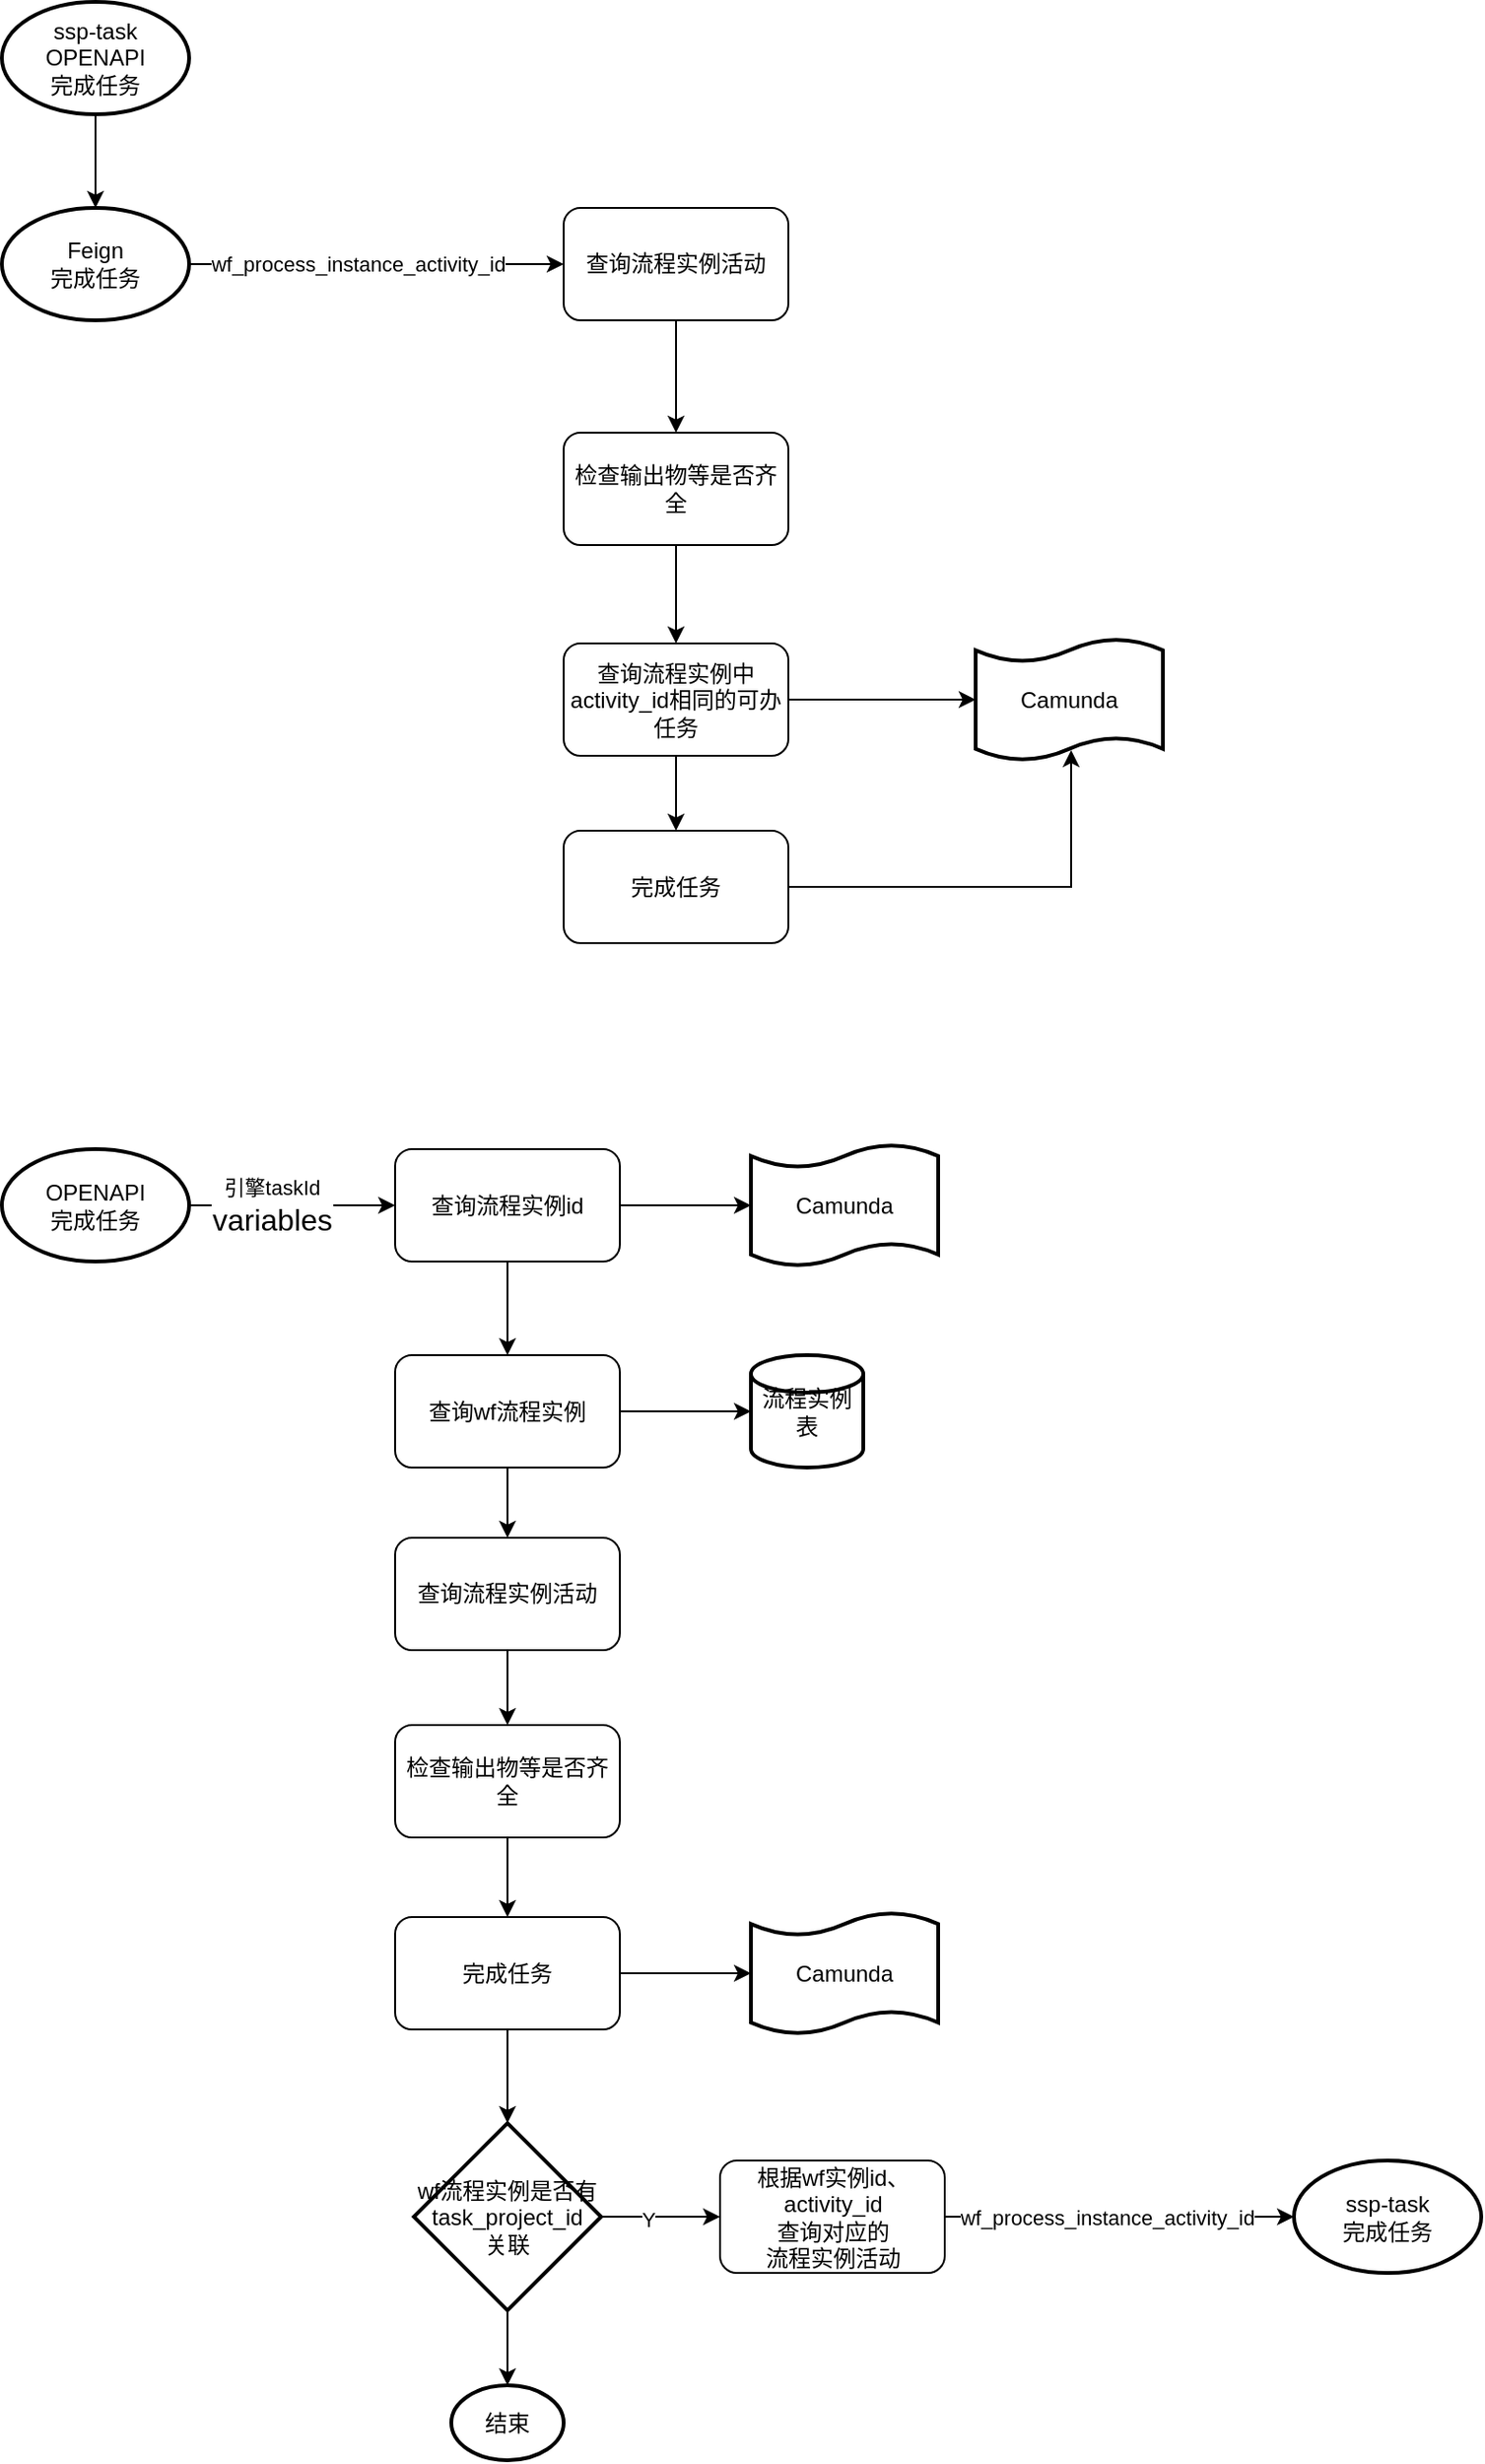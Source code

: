 <mxfile version="24.4.4" type="github">
  <diagram name="第 1 页" id="l7ETgdYbAlDT3ln601Ar">
    <mxGraphModel dx="1434" dy="780" grid="1" gridSize="10" guides="1" tooltips="1" connect="1" arrows="1" fold="1" page="1" pageScale="1" pageWidth="827" pageHeight="1169" math="0" shadow="0">
      <root>
        <mxCell id="0" />
        <mxCell id="1" parent="0" />
        <mxCell id="t9WRf_JGf9PgAsEPYMsC-3" style="edgeStyle=orthogonalEdgeStyle;rounded=0;orthogonalLoop=1;jettySize=auto;html=1;entryX=0;entryY=0.5;entryDx=0;entryDy=0;" parent="1" source="i6D_zPiAmZ7pMk7o-Lk9-64" target="t9WRf_JGf9PgAsEPYMsC-2" edge="1">
          <mxGeometry relative="1" as="geometry" />
        </mxCell>
        <mxCell id="t9WRf_JGf9PgAsEPYMsC-4" value="引擎taskId&lt;div&gt;&lt;span style=&quot;font-size:12.0pt;font-family:&lt;br/&gt;&amp;quot;Arial&amp;quot;,sans-serif;mso-fareast-font-family:宋体;mso-bidi-font-family:&amp;quot;Times New Roman&amp;quot;;&lt;br/&gt;mso-font-kerning:0pt;mso-ansi-language:EN-US;mso-fareast-language:ZH-CN;&lt;br/&gt;mso-bidi-language:AR-SA&quot; lang=&quot;EN-US&quot;&gt;variables&lt;/span&gt;&lt;br&gt;&lt;/div&gt;" style="edgeLabel;html=1;align=center;verticalAlign=middle;resizable=0;points=[];" parent="t9WRf_JGf9PgAsEPYMsC-3" vertex="1" connectable="0">
          <mxGeometry x="-0.2" relative="1" as="geometry">
            <mxPoint as="offset" />
          </mxGeometry>
        </mxCell>
        <mxCell id="i6D_zPiAmZ7pMk7o-Lk9-64" value="OPENAPI&lt;div&gt;完成任务&lt;/div&gt;" style="strokeWidth=2;html=1;shape=mxgraph.flowchart.start_1;whiteSpace=wrap;" parent="1" vertex="1">
          <mxGeometry x="30" y="642.5" width="100" height="60" as="geometry" />
        </mxCell>
        <mxCell id="t9WRf_JGf9PgAsEPYMsC-31" style="edgeStyle=orthogonalEdgeStyle;rounded=0;orthogonalLoop=1;jettySize=auto;html=1;" parent="1" source="t9WRf_JGf9PgAsEPYMsC-1" target="t9WRf_JGf9PgAsEPYMsC-30" edge="1">
          <mxGeometry relative="1" as="geometry" />
        </mxCell>
        <mxCell id="t9WRf_JGf9PgAsEPYMsC-32" value="wf_process_instance_activity_id" style="edgeLabel;html=1;align=center;verticalAlign=middle;resizable=0;points=[];" parent="t9WRf_JGf9PgAsEPYMsC-31" vertex="1" connectable="0">
          <mxGeometry x="-0.273" y="4" relative="1" as="geometry">
            <mxPoint x="17" y="4" as="offset" />
          </mxGeometry>
        </mxCell>
        <mxCell id="t9WRf_JGf9PgAsEPYMsC-1" value="&lt;div&gt;&lt;/div&gt;&lt;div&gt;Feign&lt;/div&gt;&lt;div&gt;完成任务&lt;/div&gt;" style="strokeWidth=2;html=1;shape=mxgraph.flowchart.start_1;whiteSpace=wrap;fillColor=#FFFFFF;" parent="1" vertex="1">
          <mxGeometry x="30" y="140" width="100" height="60" as="geometry" />
        </mxCell>
        <mxCell id="t9WRf_JGf9PgAsEPYMsC-11" value="" style="edgeStyle=orthogonalEdgeStyle;rounded=0;orthogonalLoop=1;jettySize=auto;html=1;" parent="1" source="t9WRf_JGf9PgAsEPYMsC-2" target="t9WRf_JGf9PgAsEPYMsC-10" edge="1">
          <mxGeometry relative="1" as="geometry" />
        </mxCell>
        <mxCell id="t9WRf_JGf9PgAsEPYMsC-2" value="查询流程实例id" style="rounded=1;whiteSpace=wrap;html=1;" parent="1" vertex="1">
          <mxGeometry x="240" y="642.5" width="120" height="60" as="geometry" />
        </mxCell>
        <mxCell id="t9WRf_JGf9PgAsEPYMsC-6" value="Camunda" style="shape=tape;whiteSpace=wrap;html=1;strokeWidth=2;size=0.19" parent="1" vertex="1">
          <mxGeometry x="430" y="640" width="100" height="65" as="geometry" />
        </mxCell>
        <mxCell id="t9WRf_JGf9PgAsEPYMsC-9" style="edgeStyle=orthogonalEdgeStyle;rounded=0;orthogonalLoop=1;jettySize=auto;html=1;entryX=0;entryY=0.5;entryDx=0;entryDy=0;entryPerimeter=0;" parent="1" source="t9WRf_JGf9PgAsEPYMsC-2" target="t9WRf_JGf9PgAsEPYMsC-6" edge="1">
          <mxGeometry relative="1" as="geometry" />
        </mxCell>
        <mxCell id="t9WRf_JGf9PgAsEPYMsC-13" style="edgeStyle=orthogonalEdgeStyle;rounded=0;orthogonalLoop=1;jettySize=auto;html=1;" parent="1" source="t9WRf_JGf9PgAsEPYMsC-10" target="t9WRf_JGf9PgAsEPYMsC-12" edge="1">
          <mxGeometry relative="1" as="geometry" />
        </mxCell>
        <mxCell id="BsxXxS-BXFkDLh6zAkJ6-10" style="edgeStyle=orthogonalEdgeStyle;rounded=0;orthogonalLoop=1;jettySize=auto;html=1;" edge="1" parent="1" source="t9WRf_JGf9PgAsEPYMsC-10" target="BsxXxS-BXFkDLh6zAkJ6-6">
          <mxGeometry relative="1" as="geometry" />
        </mxCell>
        <mxCell id="t9WRf_JGf9PgAsEPYMsC-10" value="查询wf流程实例" style="rounded=1;whiteSpace=wrap;html=1;" parent="1" vertex="1">
          <mxGeometry x="240" y="752.5" width="120" height="60" as="geometry" />
        </mxCell>
        <mxCell id="t9WRf_JGf9PgAsEPYMsC-12" value="流程实例表" style="strokeWidth=2;html=1;shape=mxgraph.flowchart.database;whiteSpace=wrap;" parent="1" vertex="1">
          <mxGeometry x="430" y="752.5" width="60" height="60" as="geometry" />
        </mxCell>
        <mxCell id="t9WRf_JGf9PgAsEPYMsC-24" style="edgeStyle=orthogonalEdgeStyle;rounded=0;orthogonalLoop=1;jettySize=auto;html=1;" parent="1" source="t9WRf_JGf9PgAsEPYMsC-14" target="t9WRf_JGf9PgAsEPYMsC-23" edge="1">
          <mxGeometry relative="1" as="geometry" />
        </mxCell>
        <mxCell id="t9WRf_JGf9PgAsEPYMsC-25" value="Y" style="edgeLabel;html=1;align=center;verticalAlign=middle;resizable=0;points=[];" parent="t9WRf_JGf9PgAsEPYMsC-24" vertex="1" connectable="0">
          <mxGeometry x="-0.213" y="-1" relative="1" as="geometry">
            <mxPoint as="offset" />
          </mxGeometry>
        </mxCell>
        <mxCell id="t9WRf_JGf9PgAsEPYMsC-29" value="" style="edgeStyle=orthogonalEdgeStyle;rounded=0;orthogonalLoop=1;jettySize=auto;html=1;" parent="1" source="t9WRf_JGf9PgAsEPYMsC-14" target="t9WRf_JGf9PgAsEPYMsC-28" edge="1">
          <mxGeometry relative="1" as="geometry" />
        </mxCell>
        <mxCell id="t9WRf_JGf9PgAsEPYMsC-14" value="wf流程实例是否有&lt;div&gt;task_project_id&lt;/div&gt;&lt;div&gt;关联&lt;/div&gt;" style="strokeWidth=2;html=1;shape=mxgraph.flowchart.decision;whiteSpace=wrap;direction=south;" parent="1" vertex="1">
          <mxGeometry x="250" y="1162.5" width="100" height="100" as="geometry" />
        </mxCell>
        <mxCell id="t9WRf_JGf9PgAsEPYMsC-18" style="edgeStyle=orthogonalEdgeStyle;rounded=0;orthogonalLoop=1;jettySize=auto;html=1;" parent="1" source="t9WRf_JGf9PgAsEPYMsC-16" target="t9WRf_JGf9PgAsEPYMsC-17" edge="1">
          <mxGeometry relative="1" as="geometry" />
        </mxCell>
        <mxCell id="t9WRf_JGf9PgAsEPYMsC-16" value="完成任务" style="rounded=1;whiteSpace=wrap;html=1;" parent="1" vertex="1">
          <mxGeometry x="240" y="1052.5" width="120" height="60" as="geometry" />
        </mxCell>
        <mxCell id="t9WRf_JGf9PgAsEPYMsC-17" value="Camunda" style="shape=tape;whiteSpace=wrap;html=1;strokeWidth=2;size=0.19" parent="1" vertex="1">
          <mxGeometry x="430" y="1050" width="100" height="65" as="geometry" />
        </mxCell>
        <mxCell id="t9WRf_JGf9PgAsEPYMsC-20" style="edgeStyle=orthogonalEdgeStyle;rounded=0;orthogonalLoop=1;jettySize=auto;html=1;entryX=0;entryY=0.5;entryDx=0;entryDy=0;entryPerimeter=0;" parent="1" source="t9WRf_JGf9PgAsEPYMsC-16" target="t9WRf_JGf9PgAsEPYMsC-14" edge="1">
          <mxGeometry relative="1" as="geometry" />
        </mxCell>
        <mxCell id="t9WRf_JGf9PgAsEPYMsC-21" value="&lt;div&gt;ssp-task&lt;/div&gt;&lt;div&gt;完成任务&lt;/div&gt;" style="strokeWidth=2;html=1;shape=mxgraph.flowchart.start_1;whiteSpace=wrap;" parent="1" vertex="1">
          <mxGeometry x="720" y="1182.5" width="100" height="60" as="geometry" />
        </mxCell>
        <mxCell id="t9WRf_JGf9PgAsEPYMsC-26" style="edgeStyle=orthogonalEdgeStyle;rounded=0;orthogonalLoop=1;jettySize=auto;html=1;" parent="1" source="t9WRf_JGf9PgAsEPYMsC-23" target="t9WRf_JGf9PgAsEPYMsC-21" edge="1">
          <mxGeometry relative="1" as="geometry" />
        </mxCell>
        <mxCell id="t9WRf_JGf9PgAsEPYMsC-27" value="wf_process_instance_activity_id" style="edgeLabel;html=1;align=center;verticalAlign=middle;resizable=0;points=[];" parent="t9WRf_JGf9PgAsEPYMsC-26" vertex="1" connectable="0">
          <mxGeometry x="-0.319" y="1" relative="1" as="geometry">
            <mxPoint x="23" y="1" as="offset" />
          </mxGeometry>
        </mxCell>
        <mxCell id="t9WRf_JGf9PgAsEPYMsC-23" value="根据wf实例id、activity_id&lt;div&gt;查询对应的&lt;div&gt;流程实例活动&lt;/div&gt;&lt;/div&gt;" style="rounded=1;whiteSpace=wrap;html=1;" parent="1" vertex="1">
          <mxGeometry x="413.5" y="1182.5" width="120" height="60" as="geometry" />
        </mxCell>
        <mxCell id="t9WRf_JGf9PgAsEPYMsC-28" value="结束" style="ellipse;whiteSpace=wrap;html=1;strokeWidth=2;" parent="1" vertex="1">
          <mxGeometry x="270" y="1302.5" width="60" height="40" as="geometry" />
        </mxCell>
        <mxCell id="t9WRf_JGf9PgAsEPYMsC-35" style="edgeStyle=orthogonalEdgeStyle;rounded=0;orthogonalLoop=1;jettySize=auto;html=1;entryX=0.5;entryY=0;entryDx=0;entryDy=0;" parent="1" source="t9WRf_JGf9PgAsEPYMsC-30" target="BsxXxS-BXFkDLh6zAkJ6-3" edge="1">
          <mxGeometry relative="1" as="geometry" />
        </mxCell>
        <mxCell id="t9WRf_JGf9PgAsEPYMsC-30" value="查询&lt;span style=&quot;background-color: initial;&quot;&gt;流程实例活动&lt;/span&gt;" style="rounded=1;whiteSpace=wrap;html=1;" parent="1" vertex="1">
          <mxGeometry x="330" y="140" width="120" height="60" as="geometry" />
        </mxCell>
        <mxCell id="t9WRf_JGf9PgAsEPYMsC-33" value="Camunda" style="shape=tape;whiteSpace=wrap;html=1;strokeWidth=2;size=0.19" parent="1" vertex="1">
          <mxGeometry x="550" y="370" width="100" height="65" as="geometry" />
        </mxCell>
        <mxCell id="t9WRf_JGf9PgAsEPYMsC-38" value="" style="edgeStyle=orthogonalEdgeStyle;rounded=0;orthogonalLoop=1;jettySize=auto;html=1;" parent="1" source="t9WRf_JGf9PgAsEPYMsC-34" target="t9WRf_JGf9PgAsEPYMsC-37" edge="1">
          <mxGeometry relative="1" as="geometry" />
        </mxCell>
        <mxCell id="t9WRf_JGf9PgAsEPYMsC-34" value="查询流程实例中&lt;div&gt;activity_id相同的可办任务&lt;br&gt;&lt;/div&gt;" style="rounded=1;whiteSpace=wrap;html=1;" parent="1" vertex="1">
          <mxGeometry x="330" y="372.5" width="120" height="60" as="geometry" />
        </mxCell>
        <mxCell id="t9WRf_JGf9PgAsEPYMsC-36" style="edgeStyle=orthogonalEdgeStyle;rounded=0;orthogonalLoop=1;jettySize=auto;html=1;entryX=0;entryY=0.5;entryDx=0;entryDy=0;entryPerimeter=0;" parent="1" source="t9WRf_JGf9PgAsEPYMsC-34" target="t9WRf_JGf9PgAsEPYMsC-33" edge="1">
          <mxGeometry relative="1" as="geometry" />
        </mxCell>
        <mxCell id="t9WRf_JGf9PgAsEPYMsC-37" value="完成任务" style="rounded=1;whiteSpace=wrap;html=1;" parent="1" vertex="1">
          <mxGeometry x="330" y="472.5" width="120" height="60" as="geometry" />
        </mxCell>
        <mxCell id="t9WRf_JGf9PgAsEPYMsC-39" style="edgeStyle=orthogonalEdgeStyle;rounded=0;orthogonalLoop=1;jettySize=auto;html=1;entryX=0.51;entryY=0.915;entryDx=0;entryDy=0;entryPerimeter=0;" parent="1" source="t9WRf_JGf9PgAsEPYMsC-37" target="t9WRf_JGf9PgAsEPYMsC-33" edge="1">
          <mxGeometry relative="1" as="geometry">
            <mxPoint x="690" y="482.5" as="targetPoint" />
          </mxGeometry>
        </mxCell>
        <mxCell id="BsxXxS-BXFkDLh6zAkJ6-1" value="&lt;div&gt;ssp-task&lt;/div&gt;OPENAPI&lt;div&gt;完成任务&lt;/div&gt;" style="strokeWidth=2;html=1;shape=mxgraph.flowchart.start_1;whiteSpace=wrap;" vertex="1" parent="1">
          <mxGeometry x="30" y="30" width="100" height="60" as="geometry" />
        </mxCell>
        <mxCell id="BsxXxS-BXFkDLh6zAkJ6-2" style="edgeStyle=orthogonalEdgeStyle;rounded=0;orthogonalLoop=1;jettySize=auto;html=1;entryX=0.5;entryY=0;entryDx=0;entryDy=0;entryPerimeter=0;" edge="1" parent="1" source="BsxXxS-BXFkDLh6zAkJ6-1" target="t9WRf_JGf9PgAsEPYMsC-1">
          <mxGeometry relative="1" as="geometry" />
        </mxCell>
        <mxCell id="BsxXxS-BXFkDLh6zAkJ6-4" style="edgeStyle=orthogonalEdgeStyle;rounded=0;orthogonalLoop=1;jettySize=auto;html=1;" edge="1" parent="1" source="BsxXxS-BXFkDLh6zAkJ6-3" target="t9WRf_JGf9PgAsEPYMsC-34">
          <mxGeometry relative="1" as="geometry" />
        </mxCell>
        <mxCell id="BsxXxS-BXFkDLh6zAkJ6-3" value="检查输出物等是否齐全" style="rounded=1;whiteSpace=wrap;html=1;" vertex="1" parent="1">
          <mxGeometry x="330" y="260" width="120" height="60" as="geometry" />
        </mxCell>
        <mxCell id="BsxXxS-BXFkDLh6zAkJ6-5" style="edgeStyle=orthogonalEdgeStyle;rounded=0;orthogonalLoop=1;jettySize=auto;html=1;entryX=0.5;entryY=0;entryDx=0;entryDy=0;" edge="1" parent="1" source="BsxXxS-BXFkDLh6zAkJ6-6" target="BsxXxS-BXFkDLh6zAkJ6-7">
          <mxGeometry relative="1" as="geometry" />
        </mxCell>
        <mxCell id="BsxXxS-BXFkDLh6zAkJ6-6" value="查询&lt;span style=&quot;background-color: initial;&quot;&gt;流程实例活动&lt;/span&gt;" style="rounded=1;whiteSpace=wrap;html=1;" vertex="1" parent="1">
          <mxGeometry x="240" y="850" width="120" height="60" as="geometry" />
        </mxCell>
        <mxCell id="BsxXxS-BXFkDLh6zAkJ6-8" value="" style="edgeStyle=orthogonalEdgeStyle;rounded=0;orthogonalLoop=1;jettySize=auto;html=1;" edge="1" parent="1" source="BsxXxS-BXFkDLh6zAkJ6-7" target="t9WRf_JGf9PgAsEPYMsC-16">
          <mxGeometry relative="1" as="geometry" />
        </mxCell>
        <mxCell id="BsxXxS-BXFkDLh6zAkJ6-7" value="检查输出物等是否齐全" style="rounded=1;whiteSpace=wrap;html=1;" vertex="1" parent="1">
          <mxGeometry x="240" y="950" width="120" height="60" as="geometry" />
        </mxCell>
      </root>
    </mxGraphModel>
  </diagram>
</mxfile>

